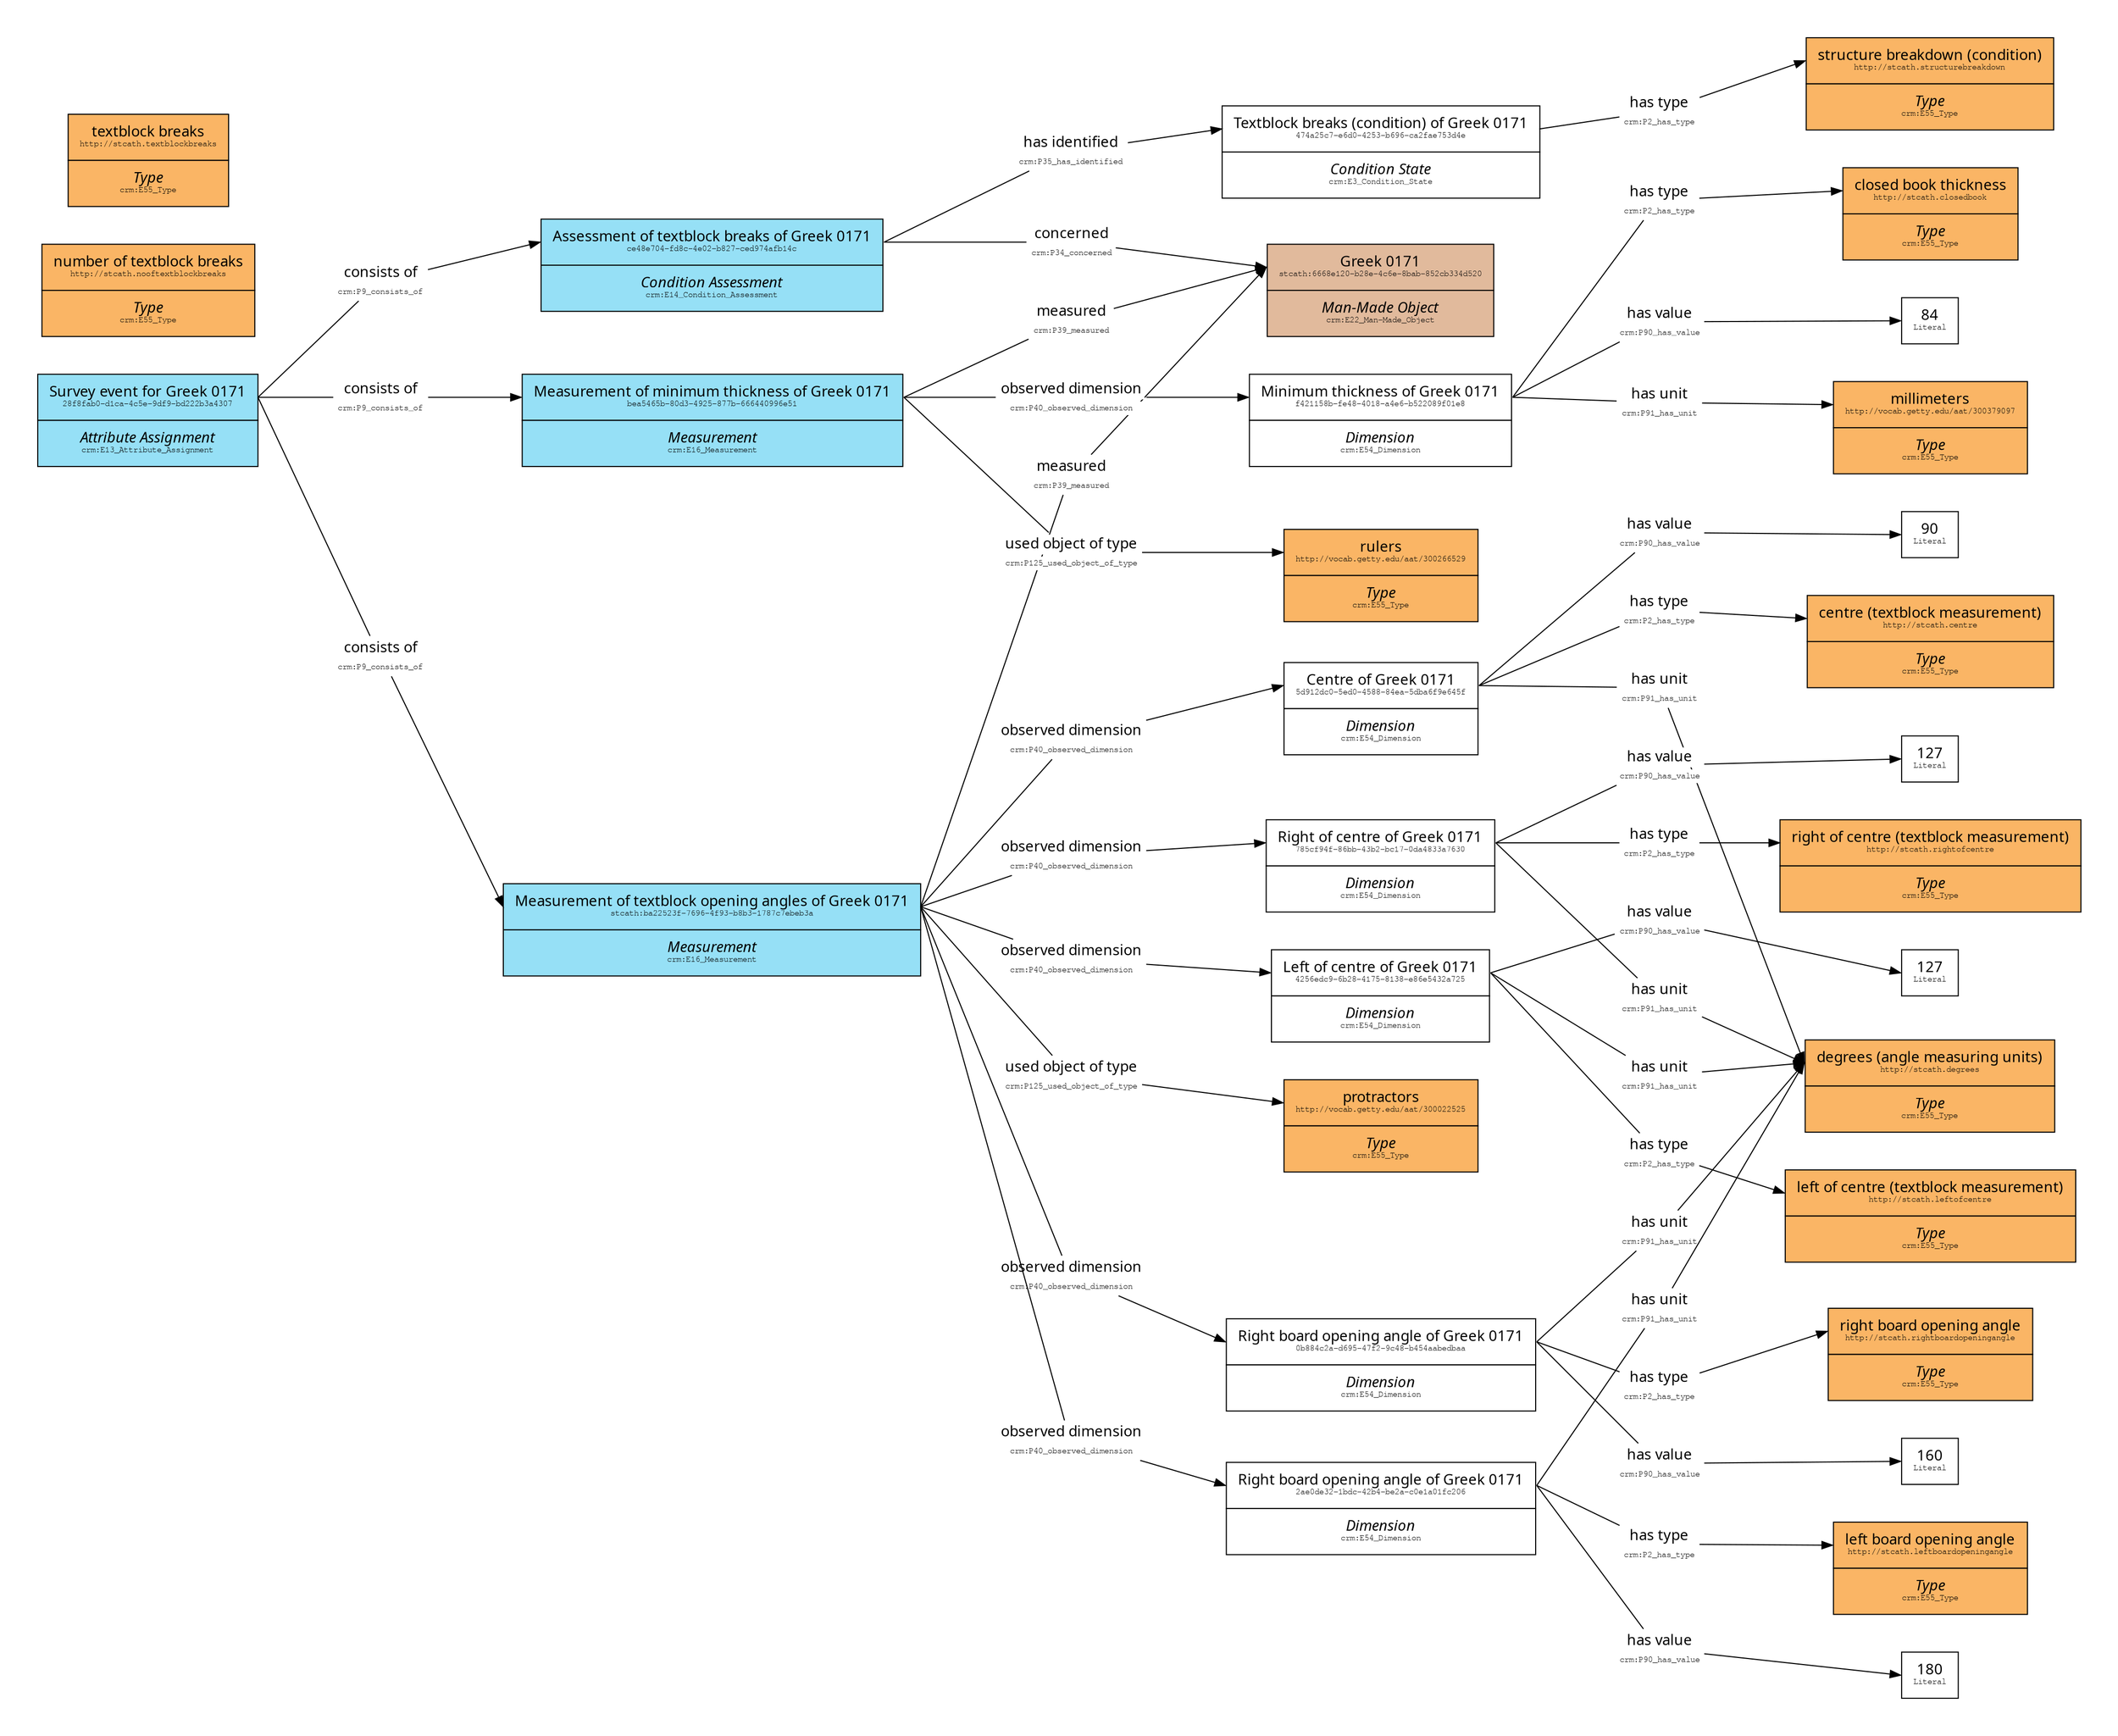 // Opening characteristics - textblock breaks as condition
digraph {
	nodesep=0.5 pad=0.5 rankdir=LR ranksep=1 splines=line
	node [margin=0 penwidth=3.0 shape=none]
	"28f8fab0d1ca4c5e9df9bd222b3a4307" [label=<<TABLE BORDER="0" CELLBORDER="1" CELLSPACING="0">                    <TR><TD PORT="instance" CELLPADDING="10" bgcolor="#96e0f6"><FONT FACE="Ubuntu">Survey event for Greek 0171</FONT><BR /><FONT FACE="FreeMono" POINT-SIZE="8">28f8fab0-d1ca-4c5e-9df9-bd222b3a4307</FONT></TD></TR>                    <TR><TD PORT="class" CELLPADDING="10" bgcolor="#96e0f6"><FONT FACE="Ubuntu"><I>Attribute Assignment</I></FONT><BR /><FONT FACE="FreeMono" POINT-SIZE="8">crm:E13_Attribute_Assignment</FONT></TD></TR>                    </TABLE>>]
	httpsdataligatusorgukstcatherinesmsba22523f76964f93b8b31787c7ebeb3ahttpwwwcidoccrmorgcidoccrmP125_used_object_of_typehttpvocabgettyeduaat300022525 [label=<<TABLE BORDER="0" CELLBORDER="0"><TR><TD BGCOLOR = "white"><FONT FACE="Ubuntu">used object of type</FONT></TD></TR><TR><TD BGCOLOR = "white"><FONT FACE="FreeMono" POINT-SIZE="8">crm:P125_used_object_of_type</FONT></TD></TR></TABLE>>]
	httpsdataligatusorgukstcatherinesmsba22523f76964f93b8b31787c7ebeb3a:instance:e -> httpsdataligatusorgukstcatherinesmsba22523f76964f93b8b31787c7ebeb3ahttpwwwcidoccrmorgcidoccrmP125_used_object_of_typehttpvocabgettyeduaat300022525 [arrowhead=none]
	httpsdataligatusorgukstcatherinesmsba22523f76964f93b8b31787c7ebeb3ahttpwwwcidoccrmorgcidoccrmP125_used_object_of_typehttpvocabgettyeduaat300022525 -> httpvocabgettyeduaat300022525:instance:w
	"0b884c2ad69547f29c48b454aabedbaahttpwwwcidoccrmorgcidoccrmP2_has_typehttpstcathrightboardopeningangle" [label=<<TABLE BORDER="0" CELLBORDER="0"><TR><TD BGCOLOR = "white"><FONT FACE="Ubuntu">has type</FONT></TD></TR><TR><TD BGCOLOR = "white"><FONT FACE="FreeMono" POINT-SIZE="8">crm:P2_has_type</FONT></TD></TR></TABLE>>]
	"0b884c2ad69547f29c48b454aabedbaa":instance:e -> "0b884c2ad69547f29c48b454aabedbaahttpwwwcidoccrmorgcidoccrmP2_has_typehttpstcathrightboardopeningangle" [arrowhead=none]
	"0b884c2ad69547f29c48b454aabedbaahttpwwwcidoccrmorgcidoccrmP2_has_typehttpstcathrightboardopeningangle" -> httpstcathrightboardopeningangle:instance:w
	"2ae0de321bdc42b4be2ac0e1a01fc206httpwwwcidoccrmorgcidoccrmP2_has_typehttpstcathleftboardopeningangle" [label=<<TABLE BORDER="0" CELLBORDER="0"><TR><TD BGCOLOR = "white"><FONT FACE="Ubuntu">has type</FONT></TD></TR><TR><TD BGCOLOR = "white"><FONT FACE="FreeMono" POINT-SIZE="8">crm:P2_has_type</FONT></TD></TR></TABLE>>]
	"2ae0de321bdc42b4be2ac0e1a01fc206":instance:e -> "2ae0de321bdc42b4be2ac0e1a01fc206httpwwwcidoccrmorgcidoccrmP2_has_typehttpstcathleftboardopeningangle" [arrowhead=none]
	"2ae0de321bdc42b4be2ac0e1a01fc206httpwwwcidoccrmorgcidoccrmP2_has_typehttpstcathleftboardopeningangle" -> httpstcathleftboardopeningangle:instance:w
	e917fbf0a1b54ee3bc932115872b1acd [label=<<TABLE BORDER="0" CELLBORDER="1" CELLSPACING="0">                        <TR><TD PORT="instance" CELLPADDING="10" bgcolor="white"><FONT FACE="Ubuntu">180</FONT><BR /><FONT FACE="FreeMono" POINT-SIZE="8">Literal</FONT></TD></TR>                        </TABLE>>]
	"2ae0de321bdc42b4be2ac0e1a01fc206httpwwwcidoccrmorgcidoccrmP90_has_valuee917fbf0a1b54ee3bc932115872b1acd" [label=<<TABLE BORDER="0" CELLBORDER="0"><TR><TD BGCOLOR = "white"><FONT FACE="Ubuntu">has value</FONT></TD></TR><TR><TD BGCOLOR = "white"><FONT FACE="FreeMono" POINT-SIZE="8">crm:P90_has_value</FONT></TD></TR></TABLE>>]
	"2ae0de321bdc42b4be2ac0e1a01fc206":instance:e -> "2ae0de321bdc42b4be2ac0e1a01fc206httpwwwcidoccrmorgcidoccrmP90_has_valuee917fbf0a1b54ee3bc932115872b1acd" [arrowhead=none]
	"2ae0de321bdc42b4be2ac0e1a01fc206httpwwwcidoccrmorgcidoccrmP90_has_valuee917fbf0a1b54ee3bc932115872b1acd" -> e917fbf0a1b54ee3bc932115872b1acd:instance:w
	"5d912dc05ed0458884ea5dba6f9e645f" [label=<<TABLE BORDER="0" CELLBORDER="1" CELLSPACING="0">                    <TR><TD PORT="instance" CELLPADDING="10" bgcolor="#ffffff"><FONT FACE="Ubuntu">Centre of Greek 0171</FONT><BR /><FONT FACE="FreeMono" POINT-SIZE="8">5d912dc0-5ed0-4588-84ea-5dba6f9e645f</FONT></TD></TR>                    <TR><TD PORT="class" CELLPADDING="10" bgcolor="#ffffff"><FONT FACE="Ubuntu"><I>Dimension</I></FONT><BR /><FONT FACE="FreeMono" POINT-SIZE="8">crm:E54_Dimension</FONT></TD></TR>                    </TABLE>>]
	httpsdataligatusorgukstcatherinesmsba22523f76964f93b8b31787c7ebeb3ahttpwwwcidoccrmorgcidoccrmP40_observed_dimension0b884c2ad69547f29c48b454aabedbaa [label=<<TABLE BORDER="0" CELLBORDER="0"><TR><TD BGCOLOR = "white"><FONT FACE="Ubuntu">observed dimension</FONT></TD></TR><TR><TD BGCOLOR = "white"><FONT FACE="FreeMono" POINT-SIZE="8">crm:P40_observed_dimension</FONT></TD></TR></TABLE>>]
	httpsdataligatusorgukstcatherinesmsba22523f76964f93b8b31787c7ebeb3a:instance:e -> httpsdataligatusorgukstcatherinesmsba22523f76964f93b8b31787c7ebeb3ahttpwwwcidoccrmorgcidoccrmP40_observed_dimension0b884c2ad69547f29c48b454aabedbaa [arrowhead=none]
	httpsdataligatusorgukstcatherinesmsba22523f76964f93b8b31787c7ebeb3ahttpwwwcidoccrmorgcidoccrmP40_observed_dimension0b884c2ad69547f29c48b454aabedbaa -> "0b884c2ad69547f29c48b454aabedbaa":instance:w
	f421158bfe484018a4e6b522089f01e8httpwwwcidoccrmorgcidoccrmP2_has_typehttpstcathclosedbook [label=<<TABLE BORDER="0" CELLBORDER="0"><TR><TD BGCOLOR = "white"><FONT FACE="Ubuntu">has type</FONT></TD></TR><TR><TD BGCOLOR = "white"><FONT FACE="FreeMono" POINT-SIZE="8">crm:P2_has_type</FONT></TD></TR></TABLE>>]
	f421158bfe484018a4e6b522089f01e8:instance:e -> f421158bfe484018a4e6b522089f01e8httpwwwcidoccrmorgcidoccrmP2_has_typehttpstcathclosedbook [arrowhead=none]
	f421158bfe484018a4e6b522089f01e8httpwwwcidoccrmorgcidoccrmP2_has_typehttpstcathclosedbook -> httpstcathclosedbook:instance:w
	"5d912dc05ed0458884ea5dba6f9e645fhttpwwwcidoccrmorgcidoccrmP91_has_unithttpstcathdegrees" [label=<<TABLE BORDER="0" CELLBORDER="0"><TR><TD BGCOLOR = "white"><FONT FACE="Ubuntu">has unit</FONT></TD></TR><TR><TD BGCOLOR = "white"><FONT FACE="FreeMono" POINT-SIZE="8">crm:P91_has_unit</FONT></TD></TR></TABLE>>]
	"5d912dc05ed0458884ea5dba6f9e645f":instance:e -> "5d912dc05ed0458884ea5dba6f9e645fhttpwwwcidoccrmorgcidoccrmP91_has_unithttpstcathdegrees" [arrowhead=none]
	"5d912dc05ed0458884ea5dba6f9e645fhttpwwwcidoccrmorgcidoccrmP91_has_unithttpstcathdegrees" -> httpstcathdegrees:instance:w
	httpvocabgettyeduaat300266529 [label=<<TABLE BORDER="0" CELLBORDER="1" CELLSPACING="0">                    <TR><TD PORT="instance" CELLPADDING="10" bgcolor="#FAB565"><FONT FACE="Ubuntu">rulers</FONT><BR /><FONT FACE="FreeMono" POINT-SIZE="8">http://vocab.getty.edu/aat/300266529</FONT></TD></TR>                    <TR><TD PORT="class" CELLPADDING="10" bgcolor="#FAB565"><FONT FACE="Ubuntu"><I>Type</I></FONT><BR /><FONT FACE="FreeMono" POINT-SIZE="8">crm:E55_Type</FONT></TD></TR>                    </TABLE>>]
	"4256edc96b2841758138e86e5432a725httpwwwcidoccrmorgcidoccrmP91_has_unithttpstcathdegrees" [label=<<TABLE BORDER="0" CELLBORDER="0"><TR><TD BGCOLOR = "white"><FONT FACE="Ubuntu">has unit</FONT></TD></TR><TR><TD BGCOLOR = "white"><FONT FACE="FreeMono" POINT-SIZE="8">crm:P91_has_unit</FONT></TD></TR></TABLE>>]
	"4256edc96b2841758138e86e5432a725":instance:e -> "4256edc96b2841758138e86e5432a725httpwwwcidoccrmorgcidoccrmP91_has_unithttpstcathdegrees" [arrowhead=none]
	"4256edc96b2841758138e86e5432a725httpwwwcidoccrmorgcidoccrmP91_has_unithttpstcathdegrees" -> httpstcathdegrees:instance:w
	"785cf94f86bb43b2bc170da4833a7630httpwwwcidoccrmorgcidoccrmP91_has_unithttpstcathdegrees" [label=<<TABLE BORDER="0" CELLBORDER="0"><TR><TD BGCOLOR = "white"><FONT FACE="Ubuntu">has unit</FONT></TD></TR><TR><TD BGCOLOR = "white"><FONT FACE="FreeMono" POINT-SIZE="8">crm:P91_has_unit</FONT></TD></TR></TABLE>>]
	"785cf94f86bb43b2bc170da4833a7630":instance:e -> "785cf94f86bb43b2bc170da4833a7630httpwwwcidoccrmorgcidoccrmP91_has_unithttpstcathdegrees" [arrowhead=none]
	"785cf94f86bb43b2bc170da4833a7630httpwwwcidoccrmorgcidoccrmP91_has_unithttpstcathdegrees" -> httpstcathdegrees:instance:w
	httpsdataligatusorgukstcatherinesmsba22523f76964f93b8b31787c7ebeb3ahttpwwwcidoccrmorgcidoccrmP39_measuredhttpsdataligatusorgukstcatherinesms6668e120b28e4c6e8bab852cb334d520 [label=<<TABLE BORDER="0" CELLBORDER="0"><TR><TD BGCOLOR = "white"><FONT FACE="Ubuntu">measured</FONT></TD></TR><TR><TD BGCOLOR = "white"><FONT FACE="FreeMono" POINT-SIZE="8">crm:P39_measured</FONT></TD></TR></TABLE>>]
	httpsdataligatusorgukstcatherinesmsba22523f76964f93b8b31787c7ebeb3a:instance:e -> httpsdataligatusorgukstcatherinesmsba22523f76964f93b8b31787c7ebeb3ahttpwwwcidoccrmorgcidoccrmP39_measuredhttpsdataligatusorgukstcatherinesms6668e120b28e4c6e8bab852cb334d520 [arrowhead=none]
	httpsdataligatusorgukstcatherinesmsba22523f76964f93b8b31787c7ebeb3ahttpwwwcidoccrmorgcidoccrmP39_measuredhttpsdataligatusorgukstcatherinesms6668e120b28e4c6e8bab852cb334d520 -> httpsdataligatusorgukstcatherinesms6668e120b28e4c6e8bab852cb334d520:instance:w
	httpsdataligatusorgukstcatherinesmsba22523f76964f93b8b31787c7ebeb3ahttpwwwcidoccrmorgcidoccrmP40_observed_dimension2ae0de321bdc42b4be2ac0e1a01fc206 [label=<<TABLE BORDER="0" CELLBORDER="0"><TR><TD BGCOLOR = "white"><FONT FACE="Ubuntu">observed dimension</FONT></TD></TR><TR><TD BGCOLOR = "white"><FONT FACE="FreeMono" POINT-SIZE="8">crm:P40_observed_dimension</FONT></TD></TR></TABLE>>]
	httpsdataligatusorgukstcatherinesmsba22523f76964f93b8b31787c7ebeb3a:instance:e -> httpsdataligatusorgukstcatherinesmsba22523f76964f93b8b31787c7ebeb3ahttpwwwcidoccrmorgcidoccrmP40_observed_dimension2ae0de321bdc42b4be2ac0e1a01fc206 [arrowhead=none]
	httpsdataligatusorgukstcatherinesmsba22523f76964f93b8b31787c7ebeb3ahttpwwwcidoccrmorgcidoccrmP40_observed_dimension2ae0de321bdc42b4be2ac0e1a01fc206 -> "2ae0de321bdc42b4be2ac0e1a01fc206":instance:w
	"703daee85b51485d90e00d660db2d95c" [label=<<TABLE BORDER="0" CELLBORDER="1" CELLSPACING="0">                        <TR><TD PORT="instance" CELLPADDING="10" bgcolor="white"><FONT FACE="Ubuntu">84</FONT><BR /><FONT FACE="FreeMono" POINT-SIZE="8">Literal</FONT></TD></TR>                        </TABLE>>]
	f421158bfe484018a4e6b522089f01e8httpwwwcidoccrmorgcidoccrmP90_has_value703daee85b51485d90e00d660db2d95c [label=<<TABLE BORDER="0" CELLBORDER="0"><TR><TD BGCOLOR = "white"><FONT FACE="Ubuntu">has value</FONT></TD></TR><TR><TD BGCOLOR = "white"><FONT FACE="FreeMono" POINT-SIZE="8">crm:P90_has_value</FONT></TD></TR></TABLE>>]
	f421158bfe484018a4e6b522089f01e8:instance:e -> f421158bfe484018a4e6b522089f01e8httpwwwcidoccrmorgcidoccrmP90_has_value703daee85b51485d90e00d660db2d95c [arrowhead=none]
	f421158bfe484018a4e6b522089f01e8httpwwwcidoccrmorgcidoccrmP90_has_value703daee85b51485d90e00d660db2d95c -> "703daee85b51485d90e00d660db2d95c":instance:w
	ce48e704fd8c4e02b827ced974afb14chttpwwwcidoccrmorgcidoccrmP35_has_identified474a25c7e6d04253b696ca2fae753d4e [label=<<TABLE BORDER="0" CELLBORDER="0"><TR><TD BGCOLOR = "white"><FONT FACE="Ubuntu">has identified</FONT></TD></TR><TR><TD BGCOLOR = "white"><FONT FACE="FreeMono" POINT-SIZE="8">crm:P35_has_identified</FONT></TD></TR></TABLE>>]
	ce48e704fd8c4e02b827ced974afb14c:instance:e -> ce48e704fd8c4e02b827ced974afb14chttpwwwcidoccrmorgcidoccrmP35_has_identified474a25c7e6d04253b696ca2fae753d4e [arrowhead=none]
	ce48e704fd8c4e02b827ced974afb14chttpwwwcidoccrmorgcidoccrmP35_has_identified474a25c7e6d04253b696ca2fae753d4e -> "474a25c7e6d04253b696ca2fae753d4e":instance:w
	"29e9cb8fd1cd431b886040348ac9e067" [label=<<TABLE BORDER="0" CELLBORDER="1" CELLSPACING="0">                        <TR><TD PORT="instance" CELLPADDING="10" bgcolor="white"><FONT FACE="Ubuntu">160</FONT><BR /><FONT FACE="FreeMono" POINT-SIZE="8">Literal</FONT></TD></TR>                        </TABLE>>]
	"0b884c2ad69547f29c48b454aabedbaahttpwwwcidoccrmorgcidoccrmP90_has_value29e9cb8fd1cd431b886040348ac9e067" [label=<<TABLE BORDER="0" CELLBORDER="0"><TR><TD BGCOLOR = "white"><FONT FACE="Ubuntu">has value</FONT></TD></TR><TR><TD BGCOLOR = "white"><FONT FACE="FreeMono" POINT-SIZE="8">crm:P90_has_value</FONT></TD></TR></TABLE>>]
	"0b884c2ad69547f29c48b454aabedbaa":instance:e -> "0b884c2ad69547f29c48b454aabedbaahttpwwwcidoccrmorgcidoccrmP90_has_value29e9cb8fd1cd431b886040348ac9e067" [arrowhead=none]
	"0b884c2ad69547f29c48b454aabedbaahttpwwwcidoccrmorgcidoccrmP90_has_value29e9cb8fd1cd431b886040348ac9e067" -> "29e9cb8fd1cd431b886040348ac9e067":instance:w
	"5f5f3fcef760493aacfd22d29b40f56d" [label=<<TABLE BORDER="0" CELLBORDER="1" CELLSPACING="0">                        <TR><TD PORT="instance" CELLPADDING="10" bgcolor="white"><FONT FACE="Ubuntu">127</FONT><BR /><FONT FACE="FreeMono" POINT-SIZE="8">Literal</FONT></TD></TR>                        </TABLE>>]
	"4256edc96b2841758138e86e5432a725httpwwwcidoccrmorgcidoccrmP90_has_value5f5f3fcef760493aacfd22d29b40f56d" [label=<<TABLE BORDER="0" CELLBORDER="0"><TR><TD BGCOLOR = "white"><FONT FACE="Ubuntu">has value</FONT></TD></TR><TR><TD BGCOLOR = "white"><FONT FACE="FreeMono" POINT-SIZE="8">crm:P90_has_value</FONT></TD></TR></TABLE>>]
	"4256edc96b2841758138e86e5432a725":instance:e -> "4256edc96b2841758138e86e5432a725httpwwwcidoccrmorgcidoccrmP90_has_value5f5f3fcef760493aacfd22d29b40f56d" [arrowhead=none]
	"4256edc96b2841758138e86e5432a725httpwwwcidoccrmorgcidoccrmP90_has_value5f5f3fcef760493aacfd22d29b40f56d" -> "5f5f3fcef760493aacfd22d29b40f56d":instance:w
	f421158bfe484018a4e6b522089f01e8 [label=<<TABLE BORDER="0" CELLBORDER="1" CELLSPACING="0">                    <TR><TD PORT="instance" CELLPADDING="10" bgcolor="#ffffff"><FONT FACE="Ubuntu">Minimum thickness of Greek 0171</FONT><BR /><FONT FACE="FreeMono" POINT-SIZE="8">f421158b-fe48-4018-a4e6-b522089f01e8</FONT></TD></TR>                    <TR><TD PORT="class" CELLPADDING="10" bgcolor="#ffffff"><FONT FACE="Ubuntu"><I>Dimension</I></FONT><BR /><FONT FACE="FreeMono" POINT-SIZE="8">crm:E54_Dimension</FONT></TD></TR>                    </TABLE>>]
	httpsdataligatusorgukstcatherinesmsba22523f76964f93b8b31787c7ebeb3ahttpwwwcidoccrmorgcidoccrmP40_observed_dimension5d912dc05ed0458884ea5dba6f9e645f [label=<<TABLE BORDER="0" CELLBORDER="0"><TR><TD BGCOLOR = "white"><FONT FACE="Ubuntu">observed dimension</FONT></TD></TR><TR><TD BGCOLOR = "white"><FONT FACE="FreeMono" POINT-SIZE="8">crm:P40_observed_dimension</FONT></TD></TR></TABLE>>]
	httpsdataligatusorgukstcatherinesmsba22523f76964f93b8b31787c7ebeb3a:instance:e -> httpsdataligatusorgukstcatherinesmsba22523f76964f93b8b31787c7ebeb3ahttpwwwcidoccrmorgcidoccrmP40_observed_dimension5d912dc05ed0458884ea5dba6f9e645f [arrowhead=none]
	httpsdataligatusorgukstcatherinesmsba22523f76964f93b8b31787c7ebeb3ahttpwwwcidoccrmorgcidoccrmP40_observed_dimension5d912dc05ed0458884ea5dba6f9e645f -> "5d912dc05ed0458884ea5dba6f9e645f":instance:w
	httpstcathnooftextblockbreaks [label=<<TABLE BORDER="0" CELLBORDER="1" CELLSPACING="0">                    <TR><TD PORT="instance" CELLPADDING="10" bgcolor="#FAB565"><FONT FACE="Ubuntu">number of textblock breaks</FONT><BR /><FONT FACE="FreeMono" POINT-SIZE="8">http://stcath.nooftextblockbreaks</FONT></TD></TR>                    <TR><TD PORT="class" CELLPADDING="10" bgcolor="#FAB565"><FONT FACE="Ubuntu"><I>Type</I></FONT><BR /><FONT FACE="FreeMono" POINT-SIZE="8">crm:E55_Type</FONT></TD></TR>                    </TABLE>>]
	"0b884c2ad69547f29c48b454aabedbaa" [label=<<TABLE BORDER="0" CELLBORDER="1" CELLSPACING="0">                    <TR><TD PORT="instance" CELLPADDING="10" bgcolor="#ffffff"><FONT FACE="Ubuntu">Right board opening angle of Greek 0171</FONT><BR /><FONT FACE="FreeMono" POINT-SIZE="8">0b884c2a-d695-47f2-9c48-b454aabedbaa</FONT></TD></TR>                    <TR><TD PORT="class" CELLPADDING="10" bgcolor="#ffffff"><FONT FACE="Ubuntu"><I>Dimension</I></FONT><BR /><FONT FACE="FreeMono" POINT-SIZE="8">crm:E54_Dimension</FONT></TD></TR>                    </TABLE>>]
	httpstcathdegrees [label=<<TABLE BORDER="0" CELLBORDER="1" CELLSPACING="0">                    <TR><TD PORT="instance" CELLPADDING="10" bgcolor="#FAB565"><FONT FACE="Ubuntu">degrees (angle measuring units)</FONT><BR /><FONT FACE="FreeMono" POINT-SIZE="8">http://stcath.degrees</FONT></TD></TR>                    <TR><TD PORT="class" CELLPADDING="10" bgcolor="#FAB565"><FONT FACE="Ubuntu"><I>Type</I></FONT><BR /><FONT FACE="FreeMono" POINT-SIZE="8">crm:E55_Type</FONT></TD></TR>                    </TABLE>>]
	bea5465b80d34925877b666440996e51httpwwwcidoccrmorgcidoccrmP39_measuredhttpsdataligatusorgukstcatherinesms6668e120b28e4c6e8bab852cb334d520 [label=<<TABLE BORDER="0" CELLBORDER="0"><TR><TD BGCOLOR = "white"><FONT FACE="Ubuntu">measured</FONT></TD></TR><TR><TD BGCOLOR = "white"><FONT FACE="FreeMono" POINT-SIZE="8">crm:P39_measured</FONT></TD></TR></TABLE>>]
	bea5465b80d34925877b666440996e51:instance:e -> bea5465b80d34925877b666440996e51httpwwwcidoccrmorgcidoccrmP39_measuredhttpsdataligatusorgukstcatherinesms6668e120b28e4c6e8bab852cb334d520 [arrowhead=none]
	bea5465b80d34925877b666440996e51httpwwwcidoccrmorgcidoccrmP39_measuredhttpsdataligatusorgukstcatherinesms6668e120b28e4c6e8bab852cb334d520 -> httpsdataligatusorgukstcatherinesms6668e120b28e4c6e8bab852cb334d520:instance:w
	httpstcathclosedbook [label=<<TABLE BORDER="0" CELLBORDER="1" CELLSPACING="0">                    <TR><TD PORT="instance" CELLPADDING="10" bgcolor="#FAB565"><FONT FACE="Ubuntu">closed book thickness</FONT><BR /><FONT FACE="FreeMono" POINT-SIZE="8">http://stcath.closedbook</FONT></TD></TR>                    <TR><TD PORT="class" CELLPADDING="10" bgcolor="#FAB565"><FONT FACE="Ubuntu"><I>Type</I></FONT><BR /><FONT FACE="FreeMono" POINT-SIZE="8">crm:E55_Type</FONT></TD></TR>                    </TABLE>>]
	"28f8fab0d1ca4c5e9df9bd222b3a4307httpwwwcidoccrmorgcidoccrmP9_consists_ofce48e704fd8c4e02b827ced974afb14c" [label=<<TABLE BORDER="0" CELLBORDER="0"><TR><TD BGCOLOR = "white"><FONT FACE="Ubuntu">consists of</FONT></TD></TR><TR><TD BGCOLOR = "white"><FONT FACE="FreeMono" POINT-SIZE="8">crm:P9_consists_of</FONT></TD></TR></TABLE>>]
	"28f8fab0d1ca4c5e9df9bd222b3a4307":instance:e -> "28f8fab0d1ca4c5e9df9bd222b3a4307httpwwwcidoccrmorgcidoccrmP9_consists_ofce48e704fd8c4e02b827ced974afb14c" [arrowhead=none]
	"28f8fab0d1ca4c5e9df9bd222b3a4307httpwwwcidoccrmorgcidoccrmP9_consists_ofce48e704fd8c4e02b827ced974afb14c" -> ce48e704fd8c4e02b827ced974afb14c:instance:w
	"28f8fab0d1ca4c5e9df9bd222b3a4307httpwwwcidoccrmorgcidoccrmP9_consists_ofbea5465b80d34925877b666440996e51" [label=<<TABLE BORDER="0" CELLBORDER="0"><TR><TD BGCOLOR = "white"><FONT FACE="Ubuntu">consists of</FONT></TD></TR><TR><TD BGCOLOR = "white"><FONT FACE="FreeMono" POINT-SIZE="8">crm:P9_consists_of</FONT></TD></TR></TABLE>>]
	"28f8fab0d1ca4c5e9df9bd222b3a4307":instance:e -> "28f8fab0d1ca4c5e9df9bd222b3a4307httpwwwcidoccrmorgcidoccrmP9_consists_ofbea5465b80d34925877b666440996e51" [arrowhead=none]
	"28f8fab0d1ca4c5e9df9bd222b3a4307httpwwwcidoccrmorgcidoccrmP9_consists_ofbea5465b80d34925877b666440996e51" -> bea5465b80d34925877b666440996e51:instance:w
	httpstcathcentre [label=<<TABLE BORDER="0" CELLBORDER="1" CELLSPACING="0">                    <TR><TD PORT="instance" CELLPADDING="10" bgcolor="#FAB565"><FONT FACE="Ubuntu">centre (textblock measurement)</FONT><BR /><FONT FACE="FreeMono" POINT-SIZE="8">http://stcath.centre</FONT></TD></TR>                    <TR><TD PORT="class" CELLPADDING="10" bgcolor="#FAB565"><FONT FACE="Ubuntu"><I>Type</I></FONT><BR /><FONT FACE="FreeMono" POINT-SIZE="8">crm:E55_Type</FONT></TD></TR>                    </TABLE>>]
	httpstcathleftofcentre [label=<<TABLE BORDER="0" CELLBORDER="1" CELLSPACING="0">                    <TR><TD PORT="instance" CELLPADDING="10" bgcolor="#FAB565"><FONT FACE="Ubuntu">left of centre (textblock measurement)</FONT><BR /><FONT FACE="FreeMono" POINT-SIZE="8">http://stcath.leftofcentre</FONT></TD></TR>                    <TR><TD PORT="class" CELLPADDING="10" bgcolor="#FAB565"><FONT FACE="Ubuntu"><I>Type</I></FONT><BR /><FONT FACE="FreeMono" POINT-SIZE="8">crm:E55_Type</FONT></TD></TR>                    </TABLE>>]
	"2ae0de321bdc42b4be2ac0e1a01fc206" [label=<<TABLE BORDER="0" CELLBORDER="1" CELLSPACING="0">                    <TR><TD PORT="instance" CELLPADDING="10" bgcolor="#ffffff"><FONT FACE="Ubuntu">Right board opening angle of Greek 0171</FONT><BR /><FONT FACE="FreeMono" POINT-SIZE="8">2ae0de32-1bdc-42b4-be2a-c0e1a01fc206</FONT></TD></TR>                    <TR><TD PORT="class" CELLPADDING="10" bgcolor="#ffffff"><FONT FACE="Ubuntu"><I>Dimension</I></FONT><BR /><FONT FACE="FreeMono" POINT-SIZE="8">crm:E54_Dimension</FONT></TD></TR>                    </TABLE>>]
	httpsdataligatusorgukstcatherinesmsba22523f76964f93b8b31787c7ebeb3ahttpwwwcidoccrmorgcidoccrmP40_observed_dimension785cf94f86bb43b2bc170da4833a7630 [label=<<TABLE BORDER="0" CELLBORDER="0"><TR><TD BGCOLOR = "white"><FONT FACE="Ubuntu">observed dimension</FONT></TD></TR><TR><TD BGCOLOR = "white"><FONT FACE="FreeMono" POINT-SIZE="8">crm:P40_observed_dimension</FONT></TD></TR></TABLE>>]
	httpsdataligatusorgukstcatherinesmsba22523f76964f93b8b31787c7ebeb3a:instance:e -> httpsdataligatusorgukstcatherinesmsba22523f76964f93b8b31787c7ebeb3ahttpwwwcidoccrmorgcidoccrmP40_observed_dimension785cf94f86bb43b2bc170da4833a7630 [arrowhead=none]
	httpsdataligatusorgukstcatherinesmsba22523f76964f93b8b31787c7ebeb3ahttpwwwcidoccrmorgcidoccrmP40_observed_dimension785cf94f86bb43b2bc170da4833a7630 -> "785cf94f86bb43b2bc170da4833a7630":instance:w
	httpvocabgettyeduaat300379097 [label=<<TABLE BORDER="0" CELLBORDER="1" CELLSPACING="0">                    <TR><TD PORT="instance" CELLPADDING="10" bgcolor="#FAB565"><FONT FACE="Ubuntu">millimeters</FONT><BR /><FONT FACE="FreeMono" POINT-SIZE="8">http://vocab.getty.edu/aat/300379097</FONT></TD></TR>                    <TR><TD PORT="class" CELLPADDING="10" bgcolor="#FAB565"><FONT FACE="Ubuntu"><I>Type</I></FONT><BR /><FONT FACE="FreeMono" POINT-SIZE="8">crm:E55_Type</FONT></TD></TR>                    </TABLE>>]
	httpstcathstructurebreakdown [label=<<TABLE BORDER="0" CELLBORDER="1" CELLSPACING="0">                    <TR><TD PORT="instance" CELLPADDING="10" bgcolor="#FAB565"><FONT FACE="Ubuntu">structure breakdown (condition)</FONT><BR /><FONT FACE="FreeMono" POINT-SIZE="8">http://stcath.structurebreakdown</FONT></TD></TR>                    <TR><TD PORT="class" CELLPADDING="10" bgcolor="#FAB565"><FONT FACE="Ubuntu"><I>Type</I></FONT><BR /><FONT FACE="FreeMono" POINT-SIZE="8">crm:E55_Type</FONT></TD></TR>                    </TABLE>>]
	bea5465b80d34925877b666440996e51httpwwwcidoccrmorgcidoccrmP40_observed_dimensionf421158bfe484018a4e6b522089f01e8 [label=<<TABLE BORDER="0" CELLBORDER="0"><TR><TD BGCOLOR = "white"><FONT FACE="Ubuntu">observed dimension</FONT></TD></TR><TR><TD BGCOLOR = "white"><FONT FACE="FreeMono" POINT-SIZE="8">crm:P40_observed_dimension</FONT></TD></TR></TABLE>>]
	bea5465b80d34925877b666440996e51:instance:e -> bea5465b80d34925877b666440996e51httpwwwcidoccrmorgcidoccrmP40_observed_dimensionf421158bfe484018a4e6b522089f01e8 [arrowhead=none]
	bea5465b80d34925877b666440996e51httpwwwcidoccrmorgcidoccrmP40_observed_dimensionf421158bfe484018a4e6b522089f01e8 -> f421158bfe484018a4e6b522089f01e8:instance:w
	"0b884c2ad69547f29c48b454aabedbaahttpwwwcidoccrmorgcidoccrmP91_has_unithttpstcathdegrees" [label=<<TABLE BORDER="0" CELLBORDER="0"><TR><TD BGCOLOR = "white"><FONT FACE="Ubuntu">has unit</FONT></TD></TR><TR><TD BGCOLOR = "white"><FONT FACE="FreeMono" POINT-SIZE="8">crm:P91_has_unit</FONT></TD></TR></TABLE>>]
	"0b884c2ad69547f29c48b454aabedbaa":instance:e -> "0b884c2ad69547f29c48b454aabedbaahttpwwwcidoccrmorgcidoccrmP91_has_unithttpstcathdegrees" [arrowhead=none]
	"0b884c2ad69547f29c48b454aabedbaahttpwwwcidoccrmorgcidoccrmP91_has_unithttpstcathdegrees" -> httpstcathdegrees:instance:w
	"4256edc96b2841758138e86e5432a725" [label=<<TABLE BORDER="0" CELLBORDER="1" CELLSPACING="0">                    <TR><TD PORT="instance" CELLPADDING="10" bgcolor="#ffffff"><FONT FACE="Ubuntu">Left of centre of Greek 0171</FONT><BR /><FONT FACE="FreeMono" POINT-SIZE="8">4256edc9-6b28-4175-8138-e86e5432a725</FONT></TD></TR>                    <TR><TD PORT="class" CELLPADDING="10" bgcolor="#ffffff"><FONT FACE="Ubuntu"><I>Dimension</I></FONT><BR /><FONT FACE="FreeMono" POINT-SIZE="8">crm:E54_Dimension</FONT></TD></TR>                    </TABLE>>]
	"785cf94f86bb43b2bc170da4833a7630" [label=<<TABLE BORDER="0" CELLBORDER="1" CELLSPACING="0">                    <TR><TD PORT="instance" CELLPADDING="10" bgcolor="#ffffff"><FONT FACE="Ubuntu">Right of centre of Greek 0171</FONT><BR /><FONT FACE="FreeMono" POINT-SIZE="8">785cf94f-86bb-43b2-bc17-0da4833a7630</FONT></TD></TR>                    <TR><TD PORT="class" CELLPADDING="10" bgcolor="#ffffff"><FONT FACE="Ubuntu"><I>Dimension</I></FONT><BR /><FONT FACE="FreeMono" POINT-SIZE="8">crm:E54_Dimension</FONT></TD></TR>                    </TABLE>>]
	"5d912dc05ed0458884ea5dba6f9e645fhttpwwwcidoccrmorgcidoccrmP2_has_typehttpstcathcentre" [label=<<TABLE BORDER="0" CELLBORDER="0"><TR><TD BGCOLOR = "white"><FONT FACE="Ubuntu">has type</FONT></TD></TR><TR><TD BGCOLOR = "white"><FONT FACE="FreeMono" POINT-SIZE="8">crm:P2_has_type</FONT></TD></TR></TABLE>>]
	"5d912dc05ed0458884ea5dba6f9e645f":instance:e -> "5d912dc05ed0458884ea5dba6f9e645fhttpwwwcidoccrmorgcidoccrmP2_has_typehttpstcathcentre" [arrowhead=none]
	"5d912dc05ed0458884ea5dba6f9e645fhttpwwwcidoccrmorgcidoccrmP2_has_typehttpstcathcentre" -> httpstcathcentre:instance:w
	f421158bfe484018a4e6b522089f01e8httpwwwcidoccrmorgcidoccrmP91_has_unithttpvocabgettyeduaat300379097 [label=<<TABLE BORDER="0" CELLBORDER="0"><TR><TD BGCOLOR = "white"><FONT FACE="Ubuntu">has unit</FONT></TD></TR><TR><TD BGCOLOR = "white"><FONT FACE="FreeMono" POINT-SIZE="8">crm:P91_has_unit</FONT></TD></TR></TABLE>>]
	f421158bfe484018a4e6b522089f01e8:instance:e -> f421158bfe484018a4e6b522089f01e8httpwwwcidoccrmorgcidoccrmP91_has_unithttpvocabgettyeduaat300379097 [arrowhead=none]
	f421158bfe484018a4e6b522089f01e8httpwwwcidoccrmorgcidoccrmP91_has_unithttpvocabgettyeduaat300379097 -> httpvocabgettyeduaat300379097:instance:w
	"474a25c7e6d04253b696ca2fae753d4e" [label=<<TABLE BORDER="0" CELLBORDER="1" CELLSPACING="0">                    <TR><TD PORT="instance" CELLPADDING="10" bgcolor="#ffffff"><FONT FACE="Ubuntu">Textblock breaks (condition) of Greek 0171</FONT><BR /><FONT FACE="FreeMono" POINT-SIZE="8">474a25c7-e6d0-4253-b696-ca2fae753d4e</FONT></TD></TR>                    <TR><TD PORT="class" CELLPADDING="10" bgcolor="#ffffff"><FONT FACE="Ubuntu"><I>Condition State</I></FONT><BR /><FONT FACE="FreeMono" POINT-SIZE="8">crm:E3_Condition_State</FONT></TD></TR>                    </TABLE>>]
	"4256edc96b2841758138e86e5432a725httpwwwcidoccrmorgcidoccrmP2_has_typehttpstcathleftofcentre" [label=<<TABLE BORDER="0" CELLBORDER="0"><TR><TD BGCOLOR = "white"><FONT FACE="Ubuntu">has type</FONT></TD></TR><TR><TD BGCOLOR = "white"><FONT FACE="FreeMono" POINT-SIZE="8">crm:P2_has_type</FONT></TD></TR></TABLE>>]
	"4256edc96b2841758138e86e5432a725":instance:e -> "4256edc96b2841758138e86e5432a725httpwwwcidoccrmorgcidoccrmP2_has_typehttpstcathleftofcentre" [arrowhead=none]
	"4256edc96b2841758138e86e5432a725httpwwwcidoccrmorgcidoccrmP2_has_typehttpstcathleftofcentre" -> httpstcathleftofcentre:instance:w
	httpvocabgettyeduaat300022525 [label=<<TABLE BORDER="0" CELLBORDER="1" CELLSPACING="0">                    <TR><TD PORT="instance" CELLPADDING="10" bgcolor="#FAB565"><FONT FACE="Ubuntu">protractors</FONT><BR /><FONT FACE="FreeMono" POINT-SIZE="8">http://vocab.getty.edu/aat/300022525</FONT></TD></TR>                    <TR><TD PORT="class" CELLPADDING="10" bgcolor="#FAB565"><FONT FACE="Ubuntu"><I>Type</I></FONT><BR /><FONT FACE="FreeMono" POINT-SIZE="8">crm:E55_Type</FONT></TD></TR>                    </TABLE>>]
	httpstcathtextblockbreaks [label=<<TABLE BORDER="0" CELLBORDER="1" CELLSPACING="0">                    <TR><TD PORT="instance" CELLPADDING="10" bgcolor="#FAB565"><FONT FACE="Ubuntu">textblock breaks</FONT><BR /><FONT FACE="FreeMono" POINT-SIZE="8">http://stcath.textblockbreaks</FONT></TD></TR>                    <TR><TD PORT="class" CELLPADDING="10" bgcolor="#FAB565"><FONT FACE="Ubuntu"><I>Type</I></FONT><BR /><FONT FACE="FreeMono" POINT-SIZE="8">crm:E55_Type</FONT></TD></TR>                    </TABLE>>]
	httpstcathrightboardopeningangle [label=<<TABLE BORDER="0" CELLBORDER="1" CELLSPACING="0">                    <TR><TD PORT="instance" CELLPADDING="10" bgcolor="#FAB565"><FONT FACE="Ubuntu">right board opening angle</FONT><BR /><FONT FACE="FreeMono" POINT-SIZE="8">http://stcath.rightboardopeningangle</FONT></TD></TR>                    <TR><TD PORT="class" CELLPADDING="10" bgcolor="#FAB565"><FONT FACE="Ubuntu"><I>Type</I></FONT><BR /><FONT FACE="FreeMono" POINT-SIZE="8">crm:E55_Type</FONT></TD></TR>                    </TABLE>>]
	"2ae0de321bdc42b4be2ac0e1a01fc206httpwwwcidoccrmorgcidoccrmP91_has_unithttpstcathdegrees" [label=<<TABLE BORDER="0" CELLBORDER="0"><TR><TD BGCOLOR = "white"><FONT FACE="Ubuntu">has unit</FONT></TD></TR><TR><TD BGCOLOR = "white"><FONT FACE="FreeMono" POINT-SIZE="8">crm:P91_has_unit</FONT></TD></TR></TABLE>>]
	"2ae0de321bdc42b4be2ac0e1a01fc206":instance:e -> "2ae0de321bdc42b4be2ac0e1a01fc206httpwwwcidoccrmorgcidoccrmP91_has_unithttpstcathdegrees" [arrowhead=none]
	"2ae0de321bdc42b4be2ac0e1a01fc206httpwwwcidoccrmorgcidoccrmP91_has_unithttpstcathdegrees" -> httpstcathdegrees:instance:w
	bea5465b80d34925877b666440996e51 [label=<<TABLE BORDER="0" CELLBORDER="1" CELLSPACING="0">                    <TR><TD PORT="instance" CELLPADDING="10" bgcolor="#96e0f6"><FONT FACE="Ubuntu">Measurement of minimum thickness of Greek 0171</FONT><BR /><FONT FACE="FreeMono" POINT-SIZE="8">bea5465b-80d3-4925-877b-666440996e51</FONT></TD></TR>                    <TR><TD PORT="class" CELLPADDING="10" bgcolor="#96e0f6"><FONT FACE="Ubuntu"><I>Measurement</I></FONT><BR /><FONT FACE="FreeMono" POINT-SIZE="8">crm:E16_Measurement</FONT></TD></TR>                    </TABLE>>]
	httpsdataligatusorgukstcatherinesmsba22523f76964f93b8b31787c7ebeb3ahttpwwwcidoccrmorgcidoccrmP40_observed_dimension4256edc96b2841758138e86e5432a725 [label=<<TABLE BORDER="0" CELLBORDER="0"><TR><TD BGCOLOR = "white"><FONT FACE="Ubuntu">observed dimension</FONT></TD></TR><TR><TD BGCOLOR = "white"><FONT FACE="FreeMono" POINT-SIZE="8">crm:P40_observed_dimension</FONT></TD></TR></TABLE>>]
	httpsdataligatusorgukstcatherinesmsba22523f76964f93b8b31787c7ebeb3a:instance:e -> httpsdataligatusorgukstcatherinesmsba22523f76964f93b8b31787c7ebeb3ahttpwwwcidoccrmorgcidoccrmP40_observed_dimension4256edc96b2841758138e86e5432a725 [arrowhead=none]
	httpsdataligatusorgukstcatherinesmsba22523f76964f93b8b31787c7ebeb3ahttpwwwcidoccrmorgcidoccrmP40_observed_dimension4256edc96b2841758138e86e5432a725 -> "4256edc96b2841758138e86e5432a725":instance:w
	"97c4e3017b604aeaafd02fc8e73c42e7" [label=<<TABLE BORDER="0" CELLBORDER="1" CELLSPACING="0">                        <TR><TD PORT="instance" CELLPADDING="10" bgcolor="white"><FONT FACE="Ubuntu">90</FONT><BR /><FONT FACE="FreeMono" POINT-SIZE="8">Literal</FONT></TD></TR>                        </TABLE>>]
	"5d912dc05ed0458884ea5dba6f9e645fhttpwwwcidoccrmorgcidoccrmP90_has_value97c4e3017b604aeaafd02fc8e73c42e7" [label=<<TABLE BORDER="0" CELLBORDER="0"><TR><TD BGCOLOR = "white"><FONT FACE="Ubuntu">has value</FONT></TD></TR><TR><TD BGCOLOR = "white"><FONT FACE="FreeMono" POINT-SIZE="8">crm:P90_has_value</FONT></TD></TR></TABLE>>]
	"5d912dc05ed0458884ea5dba6f9e645f":instance:e -> "5d912dc05ed0458884ea5dba6f9e645fhttpwwwcidoccrmorgcidoccrmP90_has_value97c4e3017b604aeaafd02fc8e73c42e7" [arrowhead=none]
	"5d912dc05ed0458884ea5dba6f9e645fhttpwwwcidoccrmorgcidoccrmP90_has_value97c4e3017b604aeaafd02fc8e73c42e7" -> "97c4e3017b604aeaafd02fc8e73c42e7":instance:w
	ce48e704fd8c4e02b827ced974afb14c [label=<<TABLE BORDER="0" CELLBORDER="1" CELLSPACING="0">                    <TR><TD PORT="instance" CELLPADDING="10" bgcolor="#96e0f6"><FONT FACE="Ubuntu">Assessment of textblock breaks of Greek 0171</FONT><BR /><FONT FACE="FreeMono" POINT-SIZE="8">ce48e704-fd8c-4e02-b827-ced974afb14c</FONT></TD></TR>                    <TR><TD PORT="class" CELLPADDING="10" bgcolor="#96e0f6"><FONT FACE="Ubuntu"><I>Condition Assessment</I></FONT><BR /><FONT FACE="FreeMono" POINT-SIZE="8">crm:E14_Condition_Assessment</FONT></TD></TR>                    </TABLE>>]
	c44598748d1e4dd58e7117a3d59cc42b [label=<<TABLE BORDER="0" CELLBORDER="1" CELLSPACING="0">                        <TR><TD PORT="instance" CELLPADDING="10" bgcolor="white"><FONT FACE="Ubuntu">127</FONT><BR /><FONT FACE="FreeMono" POINT-SIZE="8">Literal</FONT></TD></TR>                        </TABLE>>]
	"785cf94f86bb43b2bc170da4833a7630httpwwwcidoccrmorgcidoccrmP90_has_valuec44598748d1e4dd58e7117a3d59cc42b" [label=<<TABLE BORDER="0" CELLBORDER="0"><TR><TD BGCOLOR = "white"><FONT FACE="Ubuntu">has value</FONT></TD></TR><TR><TD BGCOLOR = "white"><FONT FACE="FreeMono" POINT-SIZE="8">crm:P90_has_value</FONT></TD></TR></TABLE>>]
	"785cf94f86bb43b2bc170da4833a7630":instance:e -> "785cf94f86bb43b2bc170da4833a7630httpwwwcidoccrmorgcidoccrmP90_has_valuec44598748d1e4dd58e7117a3d59cc42b" [arrowhead=none]
	"785cf94f86bb43b2bc170da4833a7630httpwwwcidoccrmorgcidoccrmP90_has_valuec44598748d1e4dd58e7117a3d59cc42b" -> c44598748d1e4dd58e7117a3d59cc42b:instance:w
	"785cf94f86bb43b2bc170da4833a7630httpwwwcidoccrmorgcidoccrmP2_has_typehttpstcathrightofcentre" [label=<<TABLE BORDER="0" CELLBORDER="0"><TR><TD BGCOLOR = "white"><FONT FACE="Ubuntu">has type</FONT></TD></TR><TR><TD BGCOLOR = "white"><FONT FACE="FreeMono" POINT-SIZE="8">crm:P2_has_type</FONT></TD></TR></TABLE>>]
	"785cf94f86bb43b2bc170da4833a7630":instance:e -> "785cf94f86bb43b2bc170da4833a7630httpwwwcidoccrmorgcidoccrmP2_has_typehttpstcathrightofcentre" [arrowhead=none]
	"785cf94f86bb43b2bc170da4833a7630httpwwwcidoccrmorgcidoccrmP2_has_typehttpstcathrightofcentre" -> httpstcathrightofcentre:instance:w
	httpsdataligatusorgukstcatherinesmsba22523f76964f93b8b31787c7ebeb3a [label=<<TABLE BORDER="0" CELLBORDER="1" CELLSPACING="0">                    <TR><TD PORT="instance" CELLPADDING="10" bgcolor="#96e0f6"><FONT FACE="Ubuntu">Measurement of textblock opening angles of Greek 0171</FONT><BR /><FONT FACE="FreeMono" POINT-SIZE="8">stcath:ba22523f-7696-4f93-b8b3-1787c7ebeb3a</FONT></TD></TR>                    <TR><TD PORT="class" CELLPADDING="10" bgcolor="#96e0f6"><FONT FACE="Ubuntu"><I>Measurement</I></FONT><BR /><FONT FACE="FreeMono" POINT-SIZE="8">crm:E16_Measurement</FONT></TD></TR>                    </TABLE>>]
	httpsdataligatusorgukstcatherinesms6668e120b28e4c6e8bab852cb334d520 [label=<<TABLE BORDER="0" CELLBORDER="1" CELLSPACING="0">                    <TR><TD PORT="instance" CELLPADDING="10" bgcolor="#E1BA9C"><FONT FACE="Ubuntu">Greek 0171</FONT><BR /><FONT FACE="FreeMono" POINT-SIZE="8">stcath:6668e120-b28e-4c6e-8bab-852cb334d520</FONT></TD></TR>                    <TR><TD PORT="class" CELLPADDING="10" bgcolor="#E1BA9C"><FONT FACE="Ubuntu"><I>Man-Made Object</I></FONT><BR /><FONT FACE="FreeMono" POINT-SIZE="8">crm:E22_Man-Made_Object</FONT></TD></TR>                    </TABLE>>]
	"28f8fab0d1ca4c5e9df9bd222b3a4307httpwwwcidoccrmorgcidoccrmP9_consists_ofhttpsdataligatusorgukstcatherinesmsba22523f76964f93b8b31787c7ebeb3a" [label=<<TABLE BORDER="0" CELLBORDER="0"><TR><TD BGCOLOR = "white"><FONT FACE="Ubuntu">consists of</FONT></TD></TR><TR><TD BGCOLOR = "white"><FONT FACE="FreeMono" POINT-SIZE="8">crm:P9_consists_of</FONT></TD></TR></TABLE>>]
	"28f8fab0d1ca4c5e9df9bd222b3a4307":instance:e -> "28f8fab0d1ca4c5e9df9bd222b3a4307httpwwwcidoccrmorgcidoccrmP9_consists_ofhttpsdataligatusorgukstcatherinesmsba22523f76964f93b8b31787c7ebeb3a" [arrowhead=none]
	"28f8fab0d1ca4c5e9df9bd222b3a4307httpwwwcidoccrmorgcidoccrmP9_consists_ofhttpsdataligatusorgukstcatherinesmsba22523f76964f93b8b31787c7ebeb3a" -> httpsdataligatusorgukstcatherinesmsba22523f76964f93b8b31787c7ebeb3a:instance:w
	httpstcathrightofcentre [label=<<TABLE BORDER="0" CELLBORDER="1" CELLSPACING="0">                    <TR><TD PORT="instance" CELLPADDING="10" bgcolor="#FAB565"><FONT FACE="Ubuntu">right of centre (textblock measurement)</FONT><BR /><FONT FACE="FreeMono" POINT-SIZE="8">http://stcath.rightofcentre</FONT></TD></TR>                    <TR><TD PORT="class" CELLPADDING="10" bgcolor="#FAB565"><FONT FACE="Ubuntu"><I>Type</I></FONT><BR /><FONT FACE="FreeMono" POINT-SIZE="8">crm:E55_Type</FONT></TD></TR>                    </TABLE>>]
	"474a25c7e6d04253b696ca2fae753d4ehttpwwwcidoccrmorgcidoccrmP2_has_typehttpstcathstructurebreakdown" [label=<<TABLE BORDER="0" CELLBORDER="0"><TR><TD BGCOLOR = "white"><FONT FACE="Ubuntu">has type</FONT></TD></TR><TR><TD BGCOLOR = "white"><FONT FACE="FreeMono" POINT-SIZE="8">crm:P2_has_type</FONT></TD></TR></TABLE>>]
	"474a25c7e6d04253b696ca2fae753d4e":instance:e -> "474a25c7e6d04253b696ca2fae753d4ehttpwwwcidoccrmorgcidoccrmP2_has_typehttpstcathstructurebreakdown" [arrowhead=none]
	"474a25c7e6d04253b696ca2fae753d4ehttpwwwcidoccrmorgcidoccrmP2_has_typehttpstcathstructurebreakdown" -> httpstcathstructurebreakdown:instance:w
	bea5465b80d34925877b666440996e51httpwwwcidoccrmorgcidoccrmP125_used_object_of_typehttpvocabgettyeduaat300266529 [label=<<TABLE BORDER="0" CELLBORDER="0"><TR><TD BGCOLOR = "white"><FONT FACE="Ubuntu">used object of type</FONT></TD></TR><TR><TD BGCOLOR = "white"><FONT FACE="FreeMono" POINT-SIZE="8">crm:P125_used_object_of_type</FONT></TD></TR></TABLE>>]
	bea5465b80d34925877b666440996e51:instance:e -> bea5465b80d34925877b666440996e51httpwwwcidoccrmorgcidoccrmP125_used_object_of_typehttpvocabgettyeduaat300266529 [arrowhead=none]
	bea5465b80d34925877b666440996e51httpwwwcidoccrmorgcidoccrmP125_used_object_of_typehttpvocabgettyeduaat300266529 -> httpvocabgettyeduaat300266529:instance:w
	ce48e704fd8c4e02b827ced974afb14chttpwwwcidoccrmorgcidoccrmP34_concernedhttpsdataligatusorgukstcatherinesms6668e120b28e4c6e8bab852cb334d520 [label=<<TABLE BORDER="0" CELLBORDER="0"><TR><TD BGCOLOR = "white"><FONT FACE="Ubuntu">concerned</FONT></TD></TR><TR><TD BGCOLOR = "white"><FONT FACE="FreeMono" POINT-SIZE="8">crm:P34_concerned</FONT></TD></TR></TABLE>>]
	ce48e704fd8c4e02b827ced974afb14c:instance:e -> ce48e704fd8c4e02b827ced974afb14chttpwwwcidoccrmorgcidoccrmP34_concernedhttpsdataligatusorgukstcatherinesms6668e120b28e4c6e8bab852cb334d520 [arrowhead=none]
	ce48e704fd8c4e02b827ced974afb14chttpwwwcidoccrmorgcidoccrmP34_concernedhttpsdataligatusorgukstcatherinesms6668e120b28e4c6e8bab852cb334d520 -> httpsdataligatusorgukstcatherinesms6668e120b28e4c6e8bab852cb334d520:instance:w
	httpstcathleftboardopeningangle [label=<<TABLE BORDER="0" CELLBORDER="1" CELLSPACING="0">                    <TR><TD PORT="instance" CELLPADDING="10" bgcolor="#FAB565"><FONT FACE="Ubuntu">left board opening angle</FONT><BR /><FONT FACE="FreeMono" POINT-SIZE="8">http://stcath.leftboardopeningangle</FONT></TD></TR>                    <TR><TD PORT="class" CELLPADDING="10" bgcolor="#FAB565"><FONT FACE="Ubuntu"><I>Type</I></FONT><BR /><FONT FACE="FreeMono" POINT-SIZE="8">crm:E55_Type</FONT></TD></TR>                    </TABLE>>]
}
